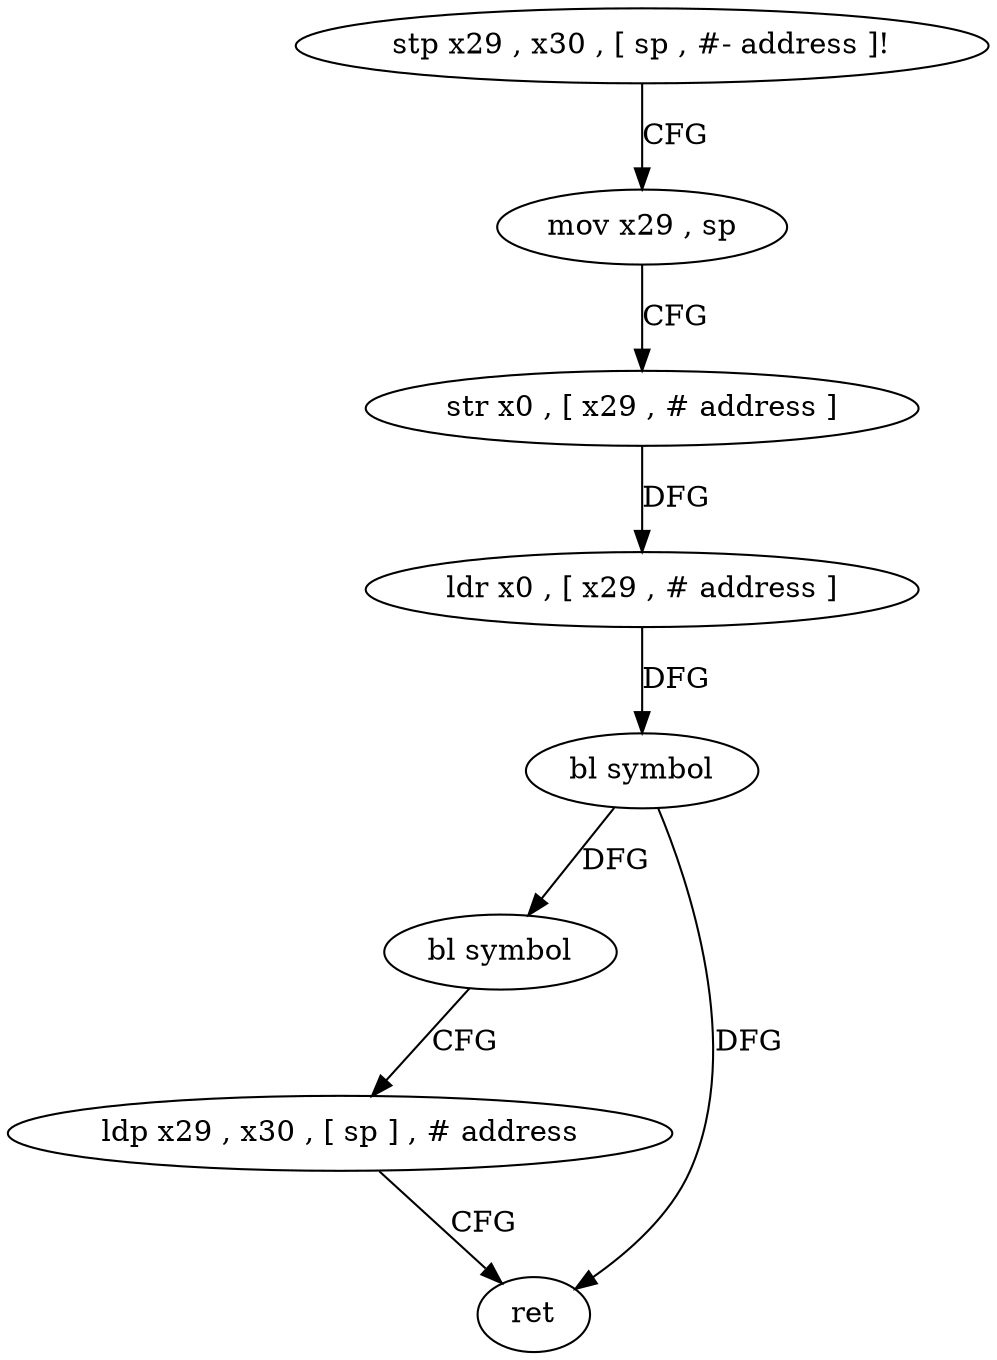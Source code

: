 digraph "func" {
"4487668" [label = "stp x29 , x30 , [ sp , #- address ]!" ]
"4487672" [label = "mov x29 , sp" ]
"4487676" [label = "str x0 , [ x29 , # address ]" ]
"4487680" [label = "ldr x0 , [ x29 , # address ]" ]
"4487684" [label = "bl symbol" ]
"4487688" [label = "bl symbol" ]
"4487692" [label = "ldp x29 , x30 , [ sp ] , # address" ]
"4487696" [label = "ret" ]
"4487668" -> "4487672" [ label = "CFG" ]
"4487672" -> "4487676" [ label = "CFG" ]
"4487676" -> "4487680" [ label = "DFG" ]
"4487680" -> "4487684" [ label = "DFG" ]
"4487684" -> "4487688" [ label = "DFG" ]
"4487684" -> "4487696" [ label = "DFG" ]
"4487688" -> "4487692" [ label = "CFG" ]
"4487692" -> "4487696" [ label = "CFG" ]
}
